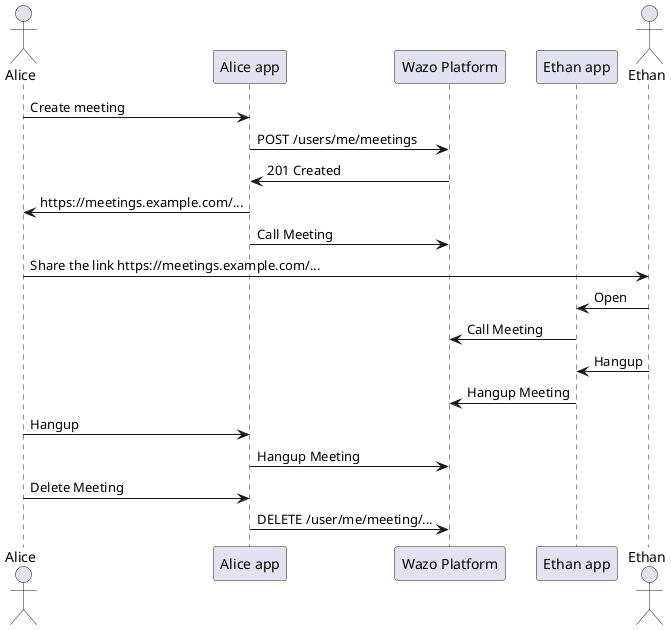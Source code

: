 @startuml

actor Alice as alice
participant "Alice app" as alice_app
participant "Wazo Platform" as server
participant "Ethan app" as ethan_app
actor "Ethan" as ethan

alice -> alice_app: Create meeting
alice_app -> server: POST /users/me/meetings
server -> alice_app: 201 Created
alice_app -> alice: https://meetings.example.com/...
alice_app -> server: Call Meeting
alice -> ethan: Share the link https://meetings.example.com/...
ethan -> ethan_app: Open
ethan_app -> server: Call Meeting
ethan -> ethan_app: Hangup
ethan_app -> server: Hangup Meeting
alice -> alice_app: Hangup
alice_app -> server: Hangup Meeting
alice -> alice_app: Delete Meeting
alice_app -> server: DELETE /user/me/meeting/...

@enduml
